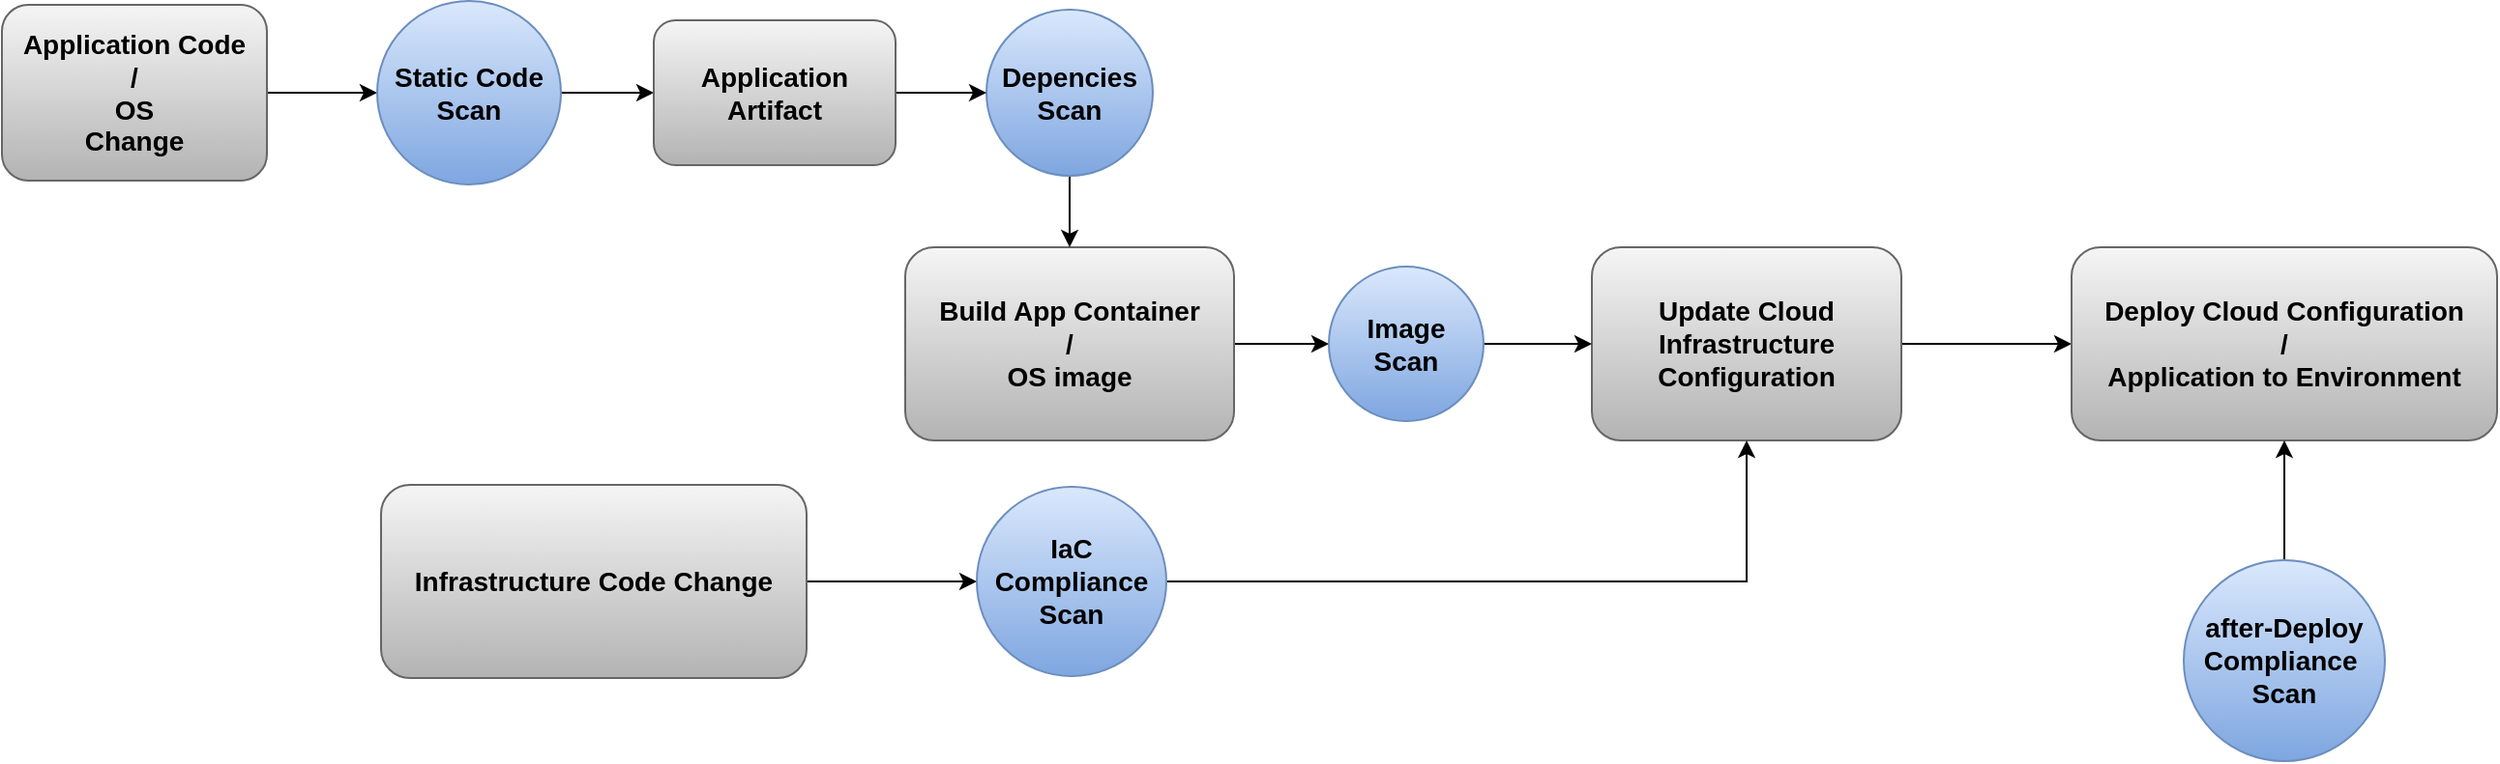 <mxfile version="20.7.4" type="device"><diagram id="nGpDLRUMiK-jKBW7WbGa" name="Page-1"><mxGraphModel dx="1276" dy="614" grid="0" gridSize="10" guides="1" tooltips="1" connect="1" arrows="1" fold="1" page="1" pageScale="1" pageWidth="2336" pageHeight="1654" math="0" shadow="0"><root><mxCell id="0"/><mxCell id="1" parent="0"/><mxCell id="PkO2vQhrIlpYOM_JUncD-24" style="edgeStyle=orthogonalEdgeStyle;rounded=0;orthogonalLoop=1;jettySize=auto;html=1;entryX=0;entryY=0.5;entryDx=0;entryDy=0;fontSize=14;fontColor=#666666;" parent="1" source="PkO2vQhrIlpYOM_JUncD-1" target="PkO2vQhrIlpYOM_JUncD-22" edge="1"><mxGeometry relative="1" as="geometry"/></mxCell><mxCell id="PkO2vQhrIlpYOM_JUncD-1" value="Application Code &lt;br&gt;/ &lt;br&gt;OS &lt;br&gt;Change" style="rounded=1;whiteSpace=wrap;html=1;fillColor=#f5f5f5;gradientColor=#b3b3b3;strokeColor=#666666;fontStyle=1;fontSize=14;" parent="1" vertex="1"><mxGeometry x="57" y="164.5" width="137" height="91" as="geometry"/></mxCell><mxCell id="PkO2vQhrIlpYOM_JUncD-9" style="edgeStyle=orthogonalEdgeStyle;rounded=0;orthogonalLoop=1;jettySize=auto;html=1;entryX=0;entryY=0.5;entryDx=0;entryDy=0;fontSize=14;" parent="1" source="PkO2vQhrIlpYOM_JUncD-2" target="PkO2vQhrIlpYOM_JUncD-8" edge="1"><mxGeometry relative="1" as="geometry"/></mxCell><mxCell id="PkO2vQhrIlpYOM_JUncD-2" value="Build App Container &lt;br&gt;/ &lt;br&gt;OS image" style="rounded=1;whiteSpace=wrap;html=1;fillColor=#f5f5f5;gradientColor=#b3b3b3;strokeColor=#666666;fontStyle=1;fontSize=14;" parent="1" vertex="1"><mxGeometry x="524" y="290" width="170" height="100" as="geometry"/></mxCell><mxCell id="PkO2vQhrIlpYOM_JUncD-11" style="edgeStyle=orthogonalEdgeStyle;rounded=0;orthogonalLoop=1;jettySize=auto;html=1;fontSize=14;" parent="1" source="PkO2vQhrIlpYOM_JUncD-3" target="PkO2vQhrIlpYOM_JUncD-13" edge="1"><mxGeometry relative="1" as="geometry"><mxPoint x="567.8" y="463" as="targetPoint"/></mxGeometry></mxCell><mxCell id="PkO2vQhrIlpYOM_JUncD-3" value="Infrastructure Code Change" style="rounded=1;whiteSpace=wrap;html=1;fillColor=#f5f5f5;gradientColor=#b3b3b3;strokeColor=#666666;fontStyle=1;fontSize=14;" parent="1" vertex="1"><mxGeometry x="253" y="413" width="220" height="100" as="geometry"/></mxCell><mxCell id="PkO2vQhrIlpYOM_JUncD-16" style="edgeStyle=orthogonalEdgeStyle;rounded=0;orthogonalLoop=1;jettySize=auto;html=1;entryX=0;entryY=0.5;entryDx=0;entryDy=0;fontSize=14;" parent="1" source="PkO2vQhrIlpYOM_JUncD-4" target="PkO2vQhrIlpYOM_JUncD-5" edge="1"><mxGeometry relative="1" as="geometry"/></mxCell><mxCell id="PkO2vQhrIlpYOM_JUncD-4" value="Update Cloud &lt;br&gt;Infrastructure &lt;br&gt;Configuration" style="rounded=1;whiteSpace=wrap;html=1;fillColor=#f5f5f5;gradientColor=#b3b3b3;strokeColor=#666666;fontStyle=1;fontSize=14;" parent="1" vertex="1"><mxGeometry x="879" y="290" width="160" height="100" as="geometry"/></mxCell><mxCell id="PkO2vQhrIlpYOM_JUncD-5" value="Deploy Cloud Configuration &lt;br&gt;/ &lt;br&gt;Application to Environment" style="rounded=1;whiteSpace=wrap;html=1;fillColor=#f5f5f5;gradientColor=#b3b3b3;strokeColor=#666666;fontStyle=1;fontSize=14;" parent="1" vertex="1"><mxGeometry x="1127" y="290" width="220" height="100" as="geometry"/></mxCell><mxCell id="PkO2vQhrIlpYOM_JUncD-10" style="edgeStyle=orthogonalEdgeStyle;rounded=0;orthogonalLoop=1;jettySize=auto;html=1;entryX=0;entryY=0.5;entryDx=0;entryDy=0;fontSize=14;" parent="1" source="PkO2vQhrIlpYOM_JUncD-8" target="PkO2vQhrIlpYOM_JUncD-4" edge="1"><mxGeometry relative="1" as="geometry"/></mxCell><mxCell id="PkO2vQhrIlpYOM_JUncD-8" value="Image&lt;br&gt;Scan" style="ellipse;whiteSpace=wrap;html=1;aspect=fixed;fontSize=14;fillColor=#dae8fc;strokeColor=#6c8ebf;gradientColor=#7ea6e0;fontStyle=1;" parent="1" vertex="1"><mxGeometry x="743" y="300" width="80" height="80" as="geometry"/></mxCell><mxCell id="PkO2vQhrIlpYOM_JUncD-14" style="edgeStyle=orthogonalEdgeStyle;rounded=0;orthogonalLoop=1;jettySize=auto;html=1;entryX=0.5;entryY=1;entryDx=0;entryDy=0;fontSize=14;" parent="1" source="PkO2vQhrIlpYOM_JUncD-13" target="PkO2vQhrIlpYOM_JUncD-4" edge="1"><mxGeometry relative="1" as="geometry"/></mxCell><mxCell id="PkO2vQhrIlpYOM_JUncD-13" value="&lt;span style=&quot;font-weight: 700;&quot;&gt;IaC Compliance Scan&lt;/span&gt;" style="ellipse;whiteSpace=wrap;html=1;aspect=fixed;fontSize=14;fillColor=#dae8fc;strokeColor=#6c8ebf;gradientColor=#7ea6e0;" parent="1" vertex="1"><mxGeometry x="561" y="414" width="98" height="98" as="geometry"/></mxCell><mxCell id="PkO2vQhrIlpYOM_JUncD-18" style="edgeStyle=orthogonalEdgeStyle;rounded=0;orthogonalLoop=1;jettySize=auto;html=1;entryX=0.5;entryY=1;entryDx=0;entryDy=0;fontSize=14;fontColor=#666666;" parent="1" source="PkO2vQhrIlpYOM_JUncD-17" target="PkO2vQhrIlpYOM_JUncD-5" edge="1"><mxGeometry relative="1" as="geometry"/></mxCell><mxCell id="PkO2vQhrIlpYOM_JUncD-17" value="after-Deploy Compliance&amp;nbsp;&lt;br&gt;Scan" style="ellipse;whiteSpace=wrap;html=1;aspect=fixed;fontSize=14;fillColor=#dae8fc;strokeColor=#6c8ebf;gradientColor=#7ea6e0;fontStyle=1;" parent="1" vertex="1"><mxGeometry x="1185" y="452" width="104" height="104" as="geometry"/></mxCell><mxCell id="PkO2vQhrIlpYOM_JUncD-25" style="edgeStyle=orthogonalEdgeStyle;rounded=0;orthogonalLoop=1;jettySize=auto;html=1;entryX=0.5;entryY=0;entryDx=0;entryDy=0;fontSize=14;fontColor=#666666;" parent="1" source="PkO2vQhrIlpYOM_JUncD-19" target="PkO2vQhrIlpYOM_JUncD-2" edge="1"><mxGeometry relative="1" as="geometry"/></mxCell><mxCell id="PkO2vQhrIlpYOM_JUncD-19" value="Depencies&lt;br&gt;Scan" style="ellipse;whiteSpace=wrap;html=1;aspect=fixed;fontSize=14;fillColor=#dae8fc;strokeColor=#6c8ebf;gradientColor=#7ea6e0;fontStyle=1;" parent="1" vertex="1"><mxGeometry x="566" y="167" width="86" height="86" as="geometry"/></mxCell><mxCell id="PkO2vQhrIlpYOM_JUncD-26" style="edgeStyle=orthogonalEdgeStyle;rounded=0;orthogonalLoop=1;jettySize=auto;html=1;entryX=0;entryY=0.5;entryDx=0;entryDy=0;fontSize=14;fontColor=#666666;" parent="1" source="PkO2vQhrIlpYOM_JUncD-22" target="PkO2vQhrIlpYOM_JUncD-23" edge="1"><mxGeometry relative="1" as="geometry"/></mxCell><mxCell id="PkO2vQhrIlpYOM_JUncD-22" value="Static&amp;nbsp;Code&lt;br&gt;Scan" style="ellipse;whiteSpace=wrap;html=1;aspect=fixed;fontSize=14;fillColor=#dae8fc;strokeColor=#6c8ebf;gradientColor=#7ea6e0;fontStyle=1;" parent="1" vertex="1"><mxGeometry x="251" y="162.5" width="95" height="95" as="geometry"/></mxCell><mxCell id="PkO2vQhrIlpYOM_JUncD-27" style="edgeStyle=orthogonalEdgeStyle;rounded=0;orthogonalLoop=1;jettySize=auto;html=1;entryX=0;entryY=0.5;entryDx=0;entryDy=0;fontSize=14;fontColor=#666666;" parent="1" source="PkO2vQhrIlpYOM_JUncD-23" target="PkO2vQhrIlpYOM_JUncD-19" edge="1"><mxGeometry relative="1" as="geometry"/></mxCell><mxCell id="PkO2vQhrIlpYOM_JUncD-23" value="Application &lt;br&gt;Artifact" style="rounded=1;whiteSpace=wrap;html=1;fillColor=#f5f5f5;gradientColor=#b3b3b3;strokeColor=#666666;fontStyle=1;fontSize=14;" parent="1" vertex="1"><mxGeometry x="394" y="172.5" width="125" height="75" as="geometry"/></mxCell></root></mxGraphModel></diagram></mxfile>